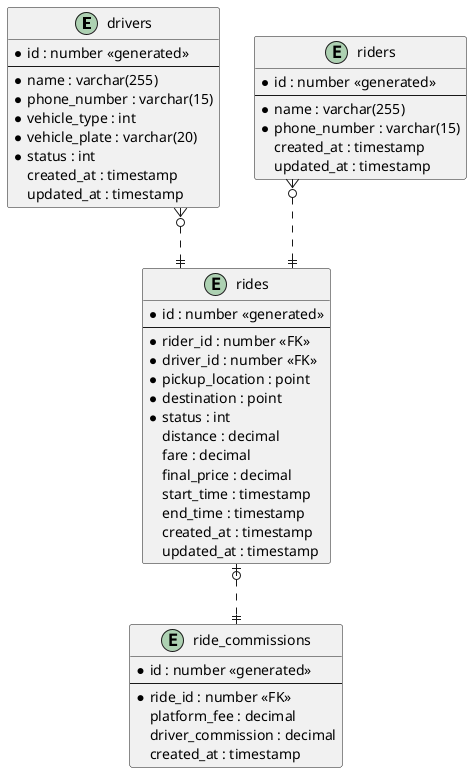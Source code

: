 @startuml Rides DB Schema
' hide the spot
' hide circle

' avoid problems with angled crows feet
skinparam linetype ortho

entity "drivers" as e01 {
  *id : number <<generated>>
  --
  *name : varchar(255)
  *phone_number : varchar(15)
  *vehicle_type : int
  *vehicle_plate : varchar(20)
  *status : int
  created_at : timestamp
  updated_at : timestamp
}

entity "riders" as e02 {
  *id : number <<generated>>
  --
  *name : varchar(255)
  *phone_number : varchar(15)
  created_at : timestamp
  updated_at : timestamp
}

entity "rides" as e03 {
  *id : number <<generated>>
  --
  *rider_id : number <<FK>>
  *driver_id : number <<FK>>
  *pickup_location : point
  *destination : point
  *status : int
  distance : decimal
  fare : decimal
  final_price : decimal
  start_time : timestamp
  end_time : timestamp
  created_at : timestamp
  updated_at : timestamp
}

entity "ride_commissions" as e04 {
  *id : number <<generated>>
  --
  *ride_id : number <<FK>>
  platform_fee : decimal
  driver_commission : decimal
  created_at : timestamp
}

e01 }o..|| e03
e02 }o..|| e03
e03 |o..|| e04

@enduml